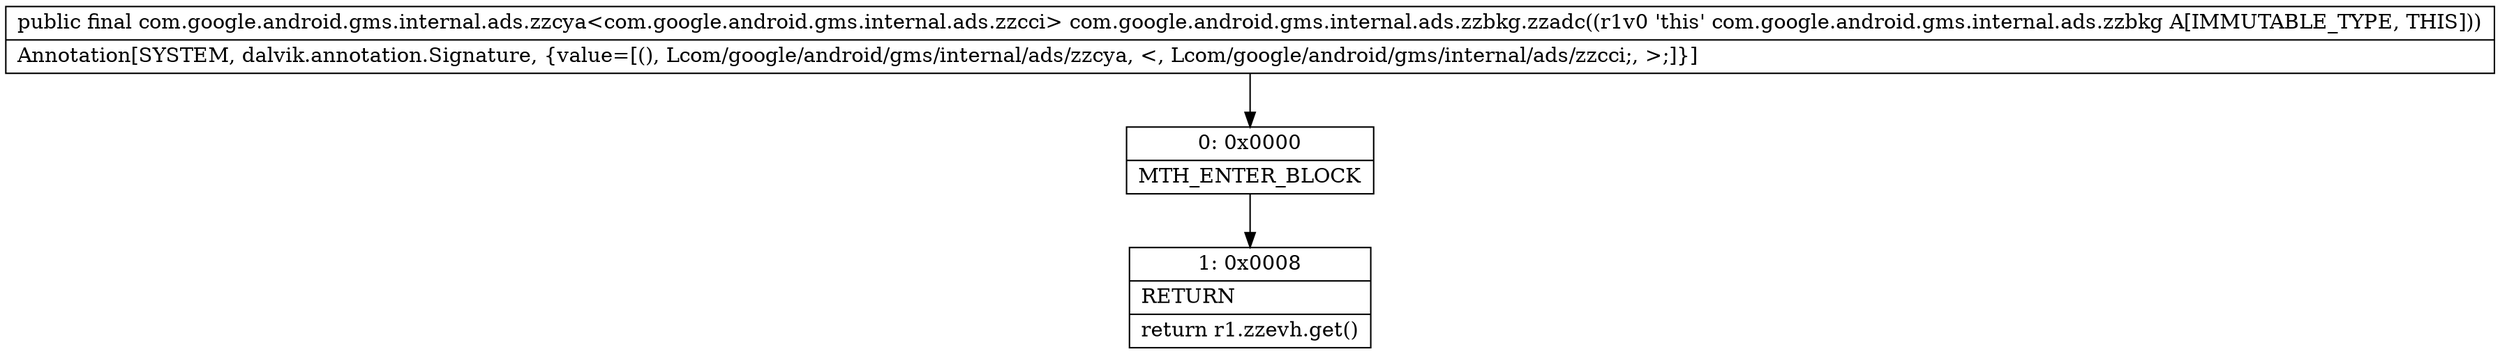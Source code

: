digraph "CFG forcom.google.android.gms.internal.ads.zzbkg.zzadc()Lcom\/google\/android\/gms\/internal\/ads\/zzcya;" {
Node_0 [shape=record,label="{0\:\ 0x0000|MTH_ENTER_BLOCK\l}"];
Node_1 [shape=record,label="{1\:\ 0x0008|RETURN\l|return r1.zzevh.get()\l}"];
MethodNode[shape=record,label="{public final com.google.android.gms.internal.ads.zzcya\<com.google.android.gms.internal.ads.zzcci\> com.google.android.gms.internal.ads.zzbkg.zzadc((r1v0 'this' com.google.android.gms.internal.ads.zzbkg A[IMMUTABLE_TYPE, THIS]))  | Annotation[SYSTEM, dalvik.annotation.Signature, \{value=[(), Lcom\/google\/android\/gms\/internal\/ads\/zzcya, \<, Lcom\/google\/android\/gms\/internal\/ads\/zzcci;, \>;]\}]\l}"];
MethodNode -> Node_0;
Node_0 -> Node_1;
}

